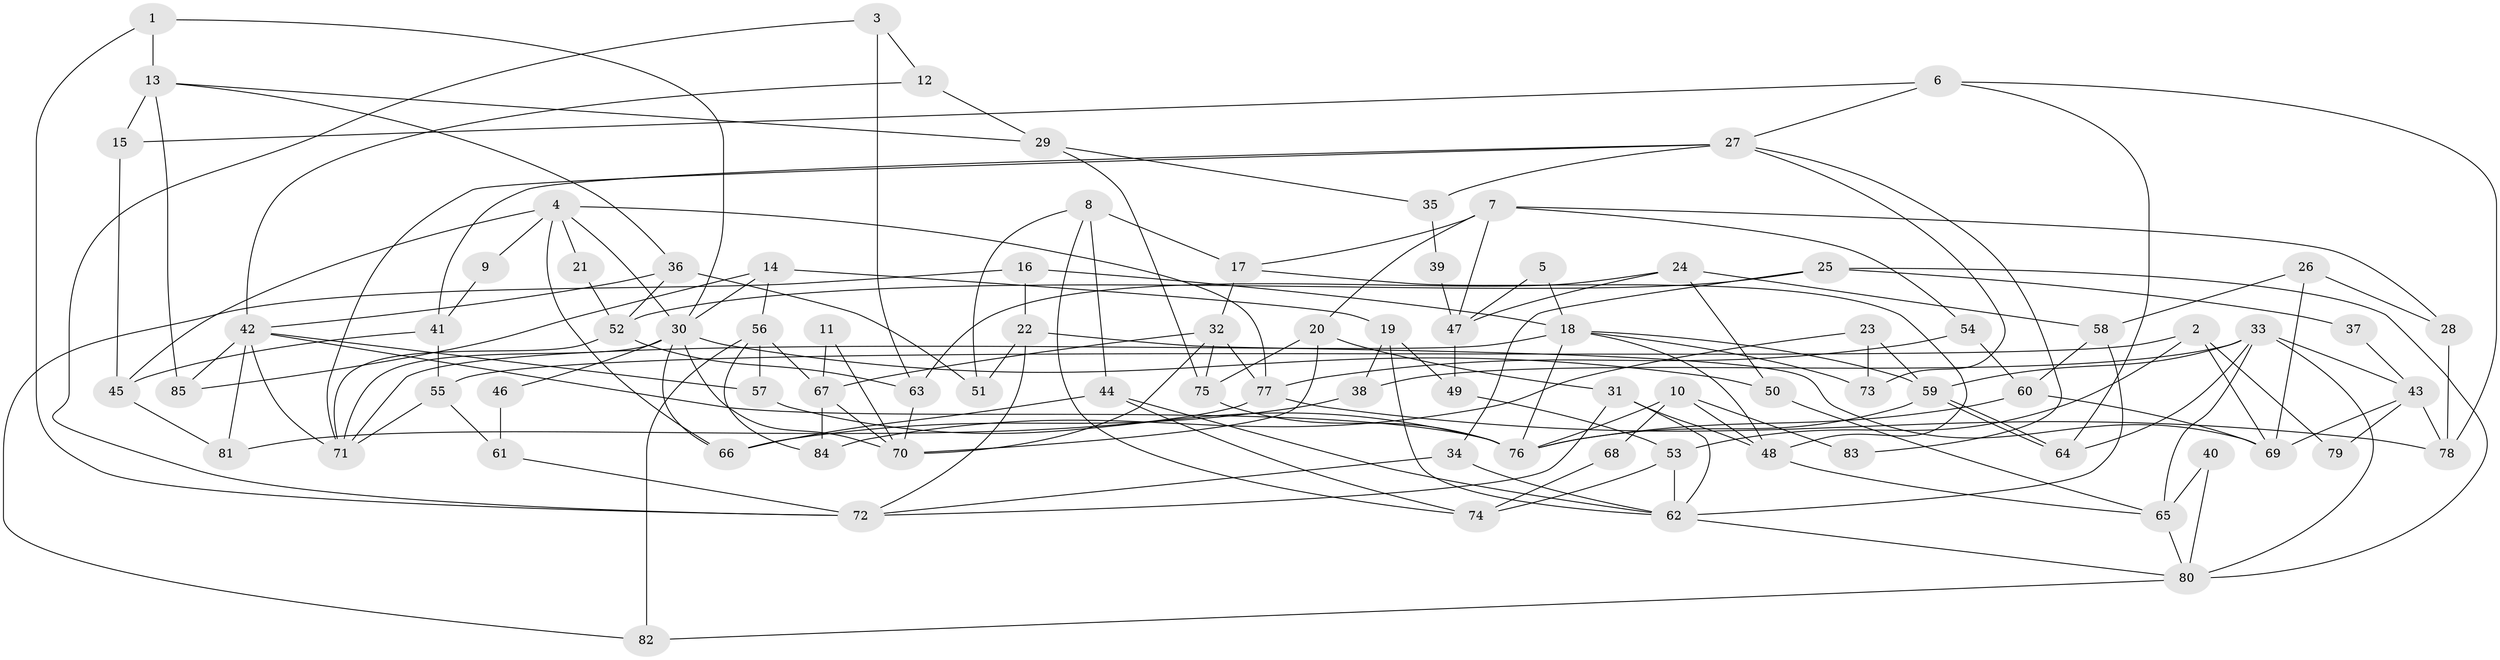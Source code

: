 // coarse degree distribution, {3: 0.17307692307692307, 6: 0.07692307692307693, 7: 0.11538461538461539, 11: 0.019230769230769232, 2: 0.1346153846153846, 5: 0.19230769230769232, 4: 0.15384615384615385, 8: 0.07692307692307693, 10: 0.019230769230769232, 9: 0.038461538461538464}
// Generated by graph-tools (version 1.1) at 2025/52/02/27/25 19:52:01]
// undirected, 85 vertices, 170 edges
graph export_dot {
graph [start="1"]
  node [color=gray90,style=filled];
  1;
  2;
  3;
  4;
  5;
  6;
  7;
  8;
  9;
  10;
  11;
  12;
  13;
  14;
  15;
  16;
  17;
  18;
  19;
  20;
  21;
  22;
  23;
  24;
  25;
  26;
  27;
  28;
  29;
  30;
  31;
  32;
  33;
  34;
  35;
  36;
  37;
  38;
  39;
  40;
  41;
  42;
  43;
  44;
  45;
  46;
  47;
  48;
  49;
  50;
  51;
  52;
  53;
  54;
  55;
  56;
  57;
  58;
  59;
  60;
  61;
  62;
  63;
  64;
  65;
  66;
  67;
  68;
  69;
  70;
  71;
  72;
  73;
  74;
  75;
  76;
  77;
  78;
  79;
  80;
  81;
  82;
  83;
  84;
  85;
  1 -- 30;
  1 -- 72;
  1 -- 13;
  2 -- 69;
  2 -- 53;
  2 -- 55;
  2 -- 79;
  3 -- 72;
  3 -- 12;
  3 -- 63;
  4 -- 30;
  4 -- 45;
  4 -- 9;
  4 -- 21;
  4 -- 66;
  4 -- 77;
  5 -- 47;
  5 -- 18;
  6 -- 78;
  6 -- 64;
  6 -- 15;
  6 -- 27;
  7 -- 20;
  7 -- 47;
  7 -- 17;
  7 -- 28;
  7 -- 54;
  8 -- 44;
  8 -- 51;
  8 -- 17;
  8 -- 74;
  9 -- 41;
  10 -- 76;
  10 -- 48;
  10 -- 68;
  10 -- 83;
  11 -- 67;
  11 -- 70;
  12 -- 29;
  12 -- 42;
  13 -- 36;
  13 -- 15;
  13 -- 29;
  13 -- 85;
  14 -- 56;
  14 -- 30;
  14 -- 19;
  14 -- 85;
  15 -- 45;
  16 -- 82;
  16 -- 18;
  16 -- 22;
  17 -- 32;
  17 -- 48;
  18 -- 59;
  18 -- 71;
  18 -- 48;
  18 -- 73;
  18 -- 76;
  19 -- 62;
  19 -- 38;
  19 -- 49;
  20 -- 75;
  20 -- 70;
  20 -- 31;
  21 -- 52;
  22 -- 69;
  22 -- 51;
  22 -- 72;
  23 -- 59;
  23 -- 73;
  23 -- 84;
  24 -- 63;
  24 -- 50;
  24 -- 47;
  24 -- 58;
  25 -- 52;
  25 -- 34;
  25 -- 37;
  25 -- 80;
  26 -- 69;
  26 -- 58;
  26 -- 28;
  27 -- 71;
  27 -- 35;
  27 -- 41;
  27 -- 73;
  27 -- 83;
  28 -- 78;
  29 -- 75;
  29 -- 35;
  30 -- 66;
  30 -- 70;
  30 -- 46;
  30 -- 50;
  30 -- 71;
  31 -- 48;
  31 -- 62;
  31 -- 72;
  32 -- 77;
  32 -- 67;
  32 -- 70;
  32 -- 75;
  33 -- 80;
  33 -- 65;
  33 -- 38;
  33 -- 43;
  33 -- 59;
  33 -- 64;
  34 -- 72;
  34 -- 62;
  35 -- 39;
  36 -- 52;
  36 -- 42;
  36 -- 51;
  37 -- 43;
  38 -- 66;
  39 -- 47;
  40 -- 80;
  40 -- 65;
  41 -- 55;
  41 -- 45;
  42 -- 76;
  42 -- 85;
  42 -- 57;
  42 -- 71;
  42 -- 81;
  43 -- 78;
  43 -- 69;
  43 -- 79;
  44 -- 66;
  44 -- 62;
  44 -- 74;
  45 -- 81;
  46 -- 61;
  47 -- 49;
  48 -- 65;
  49 -- 53;
  50 -- 65;
  52 -- 63;
  52 -- 71;
  53 -- 74;
  53 -- 62;
  54 -- 77;
  54 -- 60;
  55 -- 71;
  55 -- 61;
  56 -- 57;
  56 -- 67;
  56 -- 82;
  56 -- 84;
  57 -- 76;
  58 -- 60;
  58 -- 62;
  59 -- 64;
  59 -- 64;
  59 -- 76;
  60 -- 76;
  60 -- 69;
  61 -- 72;
  62 -- 80;
  63 -- 70;
  65 -- 80;
  67 -- 84;
  67 -- 70;
  68 -- 74;
  75 -- 76;
  77 -- 81;
  77 -- 78;
  80 -- 82;
}
